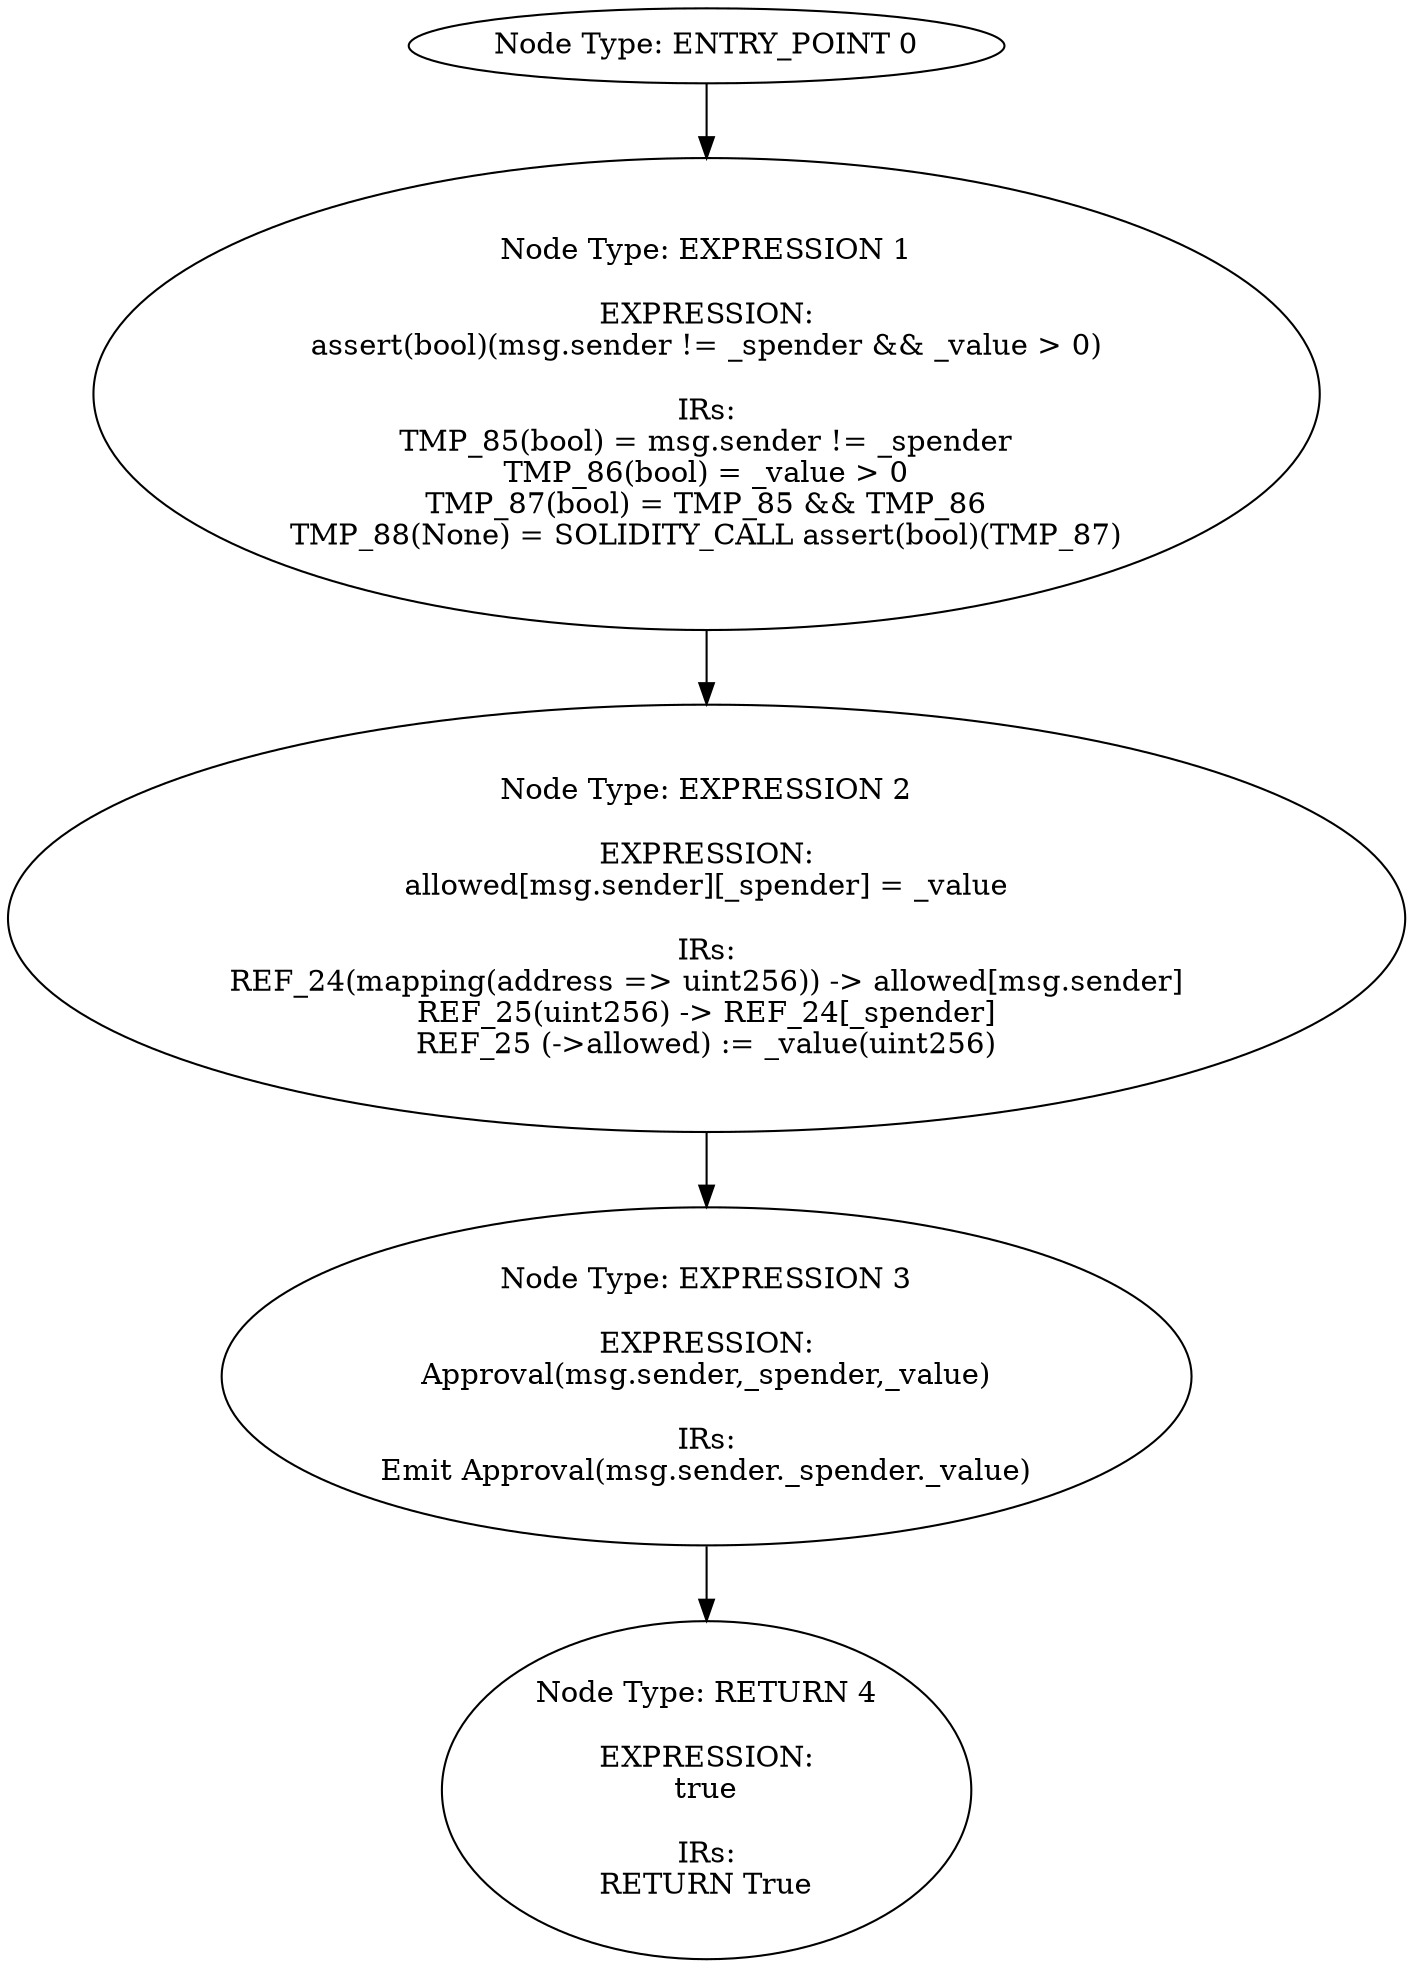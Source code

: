 digraph{
0[label="Node Type: ENTRY_POINT 0
"];
0->1;
1[label="Node Type: EXPRESSION 1

EXPRESSION:
assert(bool)(msg.sender != _spender && _value > 0)

IRs:
TMP_85(bool) = msg.sender != _spender
TMP_86(bool) = _value > 0
TMP_87(bool) = TMP_85 && TMP_86
TMP_88(None) = SOLIDITY_CALL assert(bool)(TMP_87)"];
1->2;
2[label="Node Type: EXPRESSION 2

EXPRESSION:
allowed[msg.sender][_spender] = _value

IRs:
REF_24(mapping(address => uint256)) -> allowed[msg.sender]
REF_25(uint256) -> REF_24[_spender]
REF_25 (->allowed) := _value(uint256)"];
2->3;
3[label="Node Type: EXPRESSION 3

EXPRESSION:
Approval(msg.sender,_spender,_value)

IRs:
Emit Approval(msg.sender._spender._value)"];
3->4;
4[label="Node Type: RETURN 4

EXPRESSION:
true

IRs:
RETURN True"];
}
